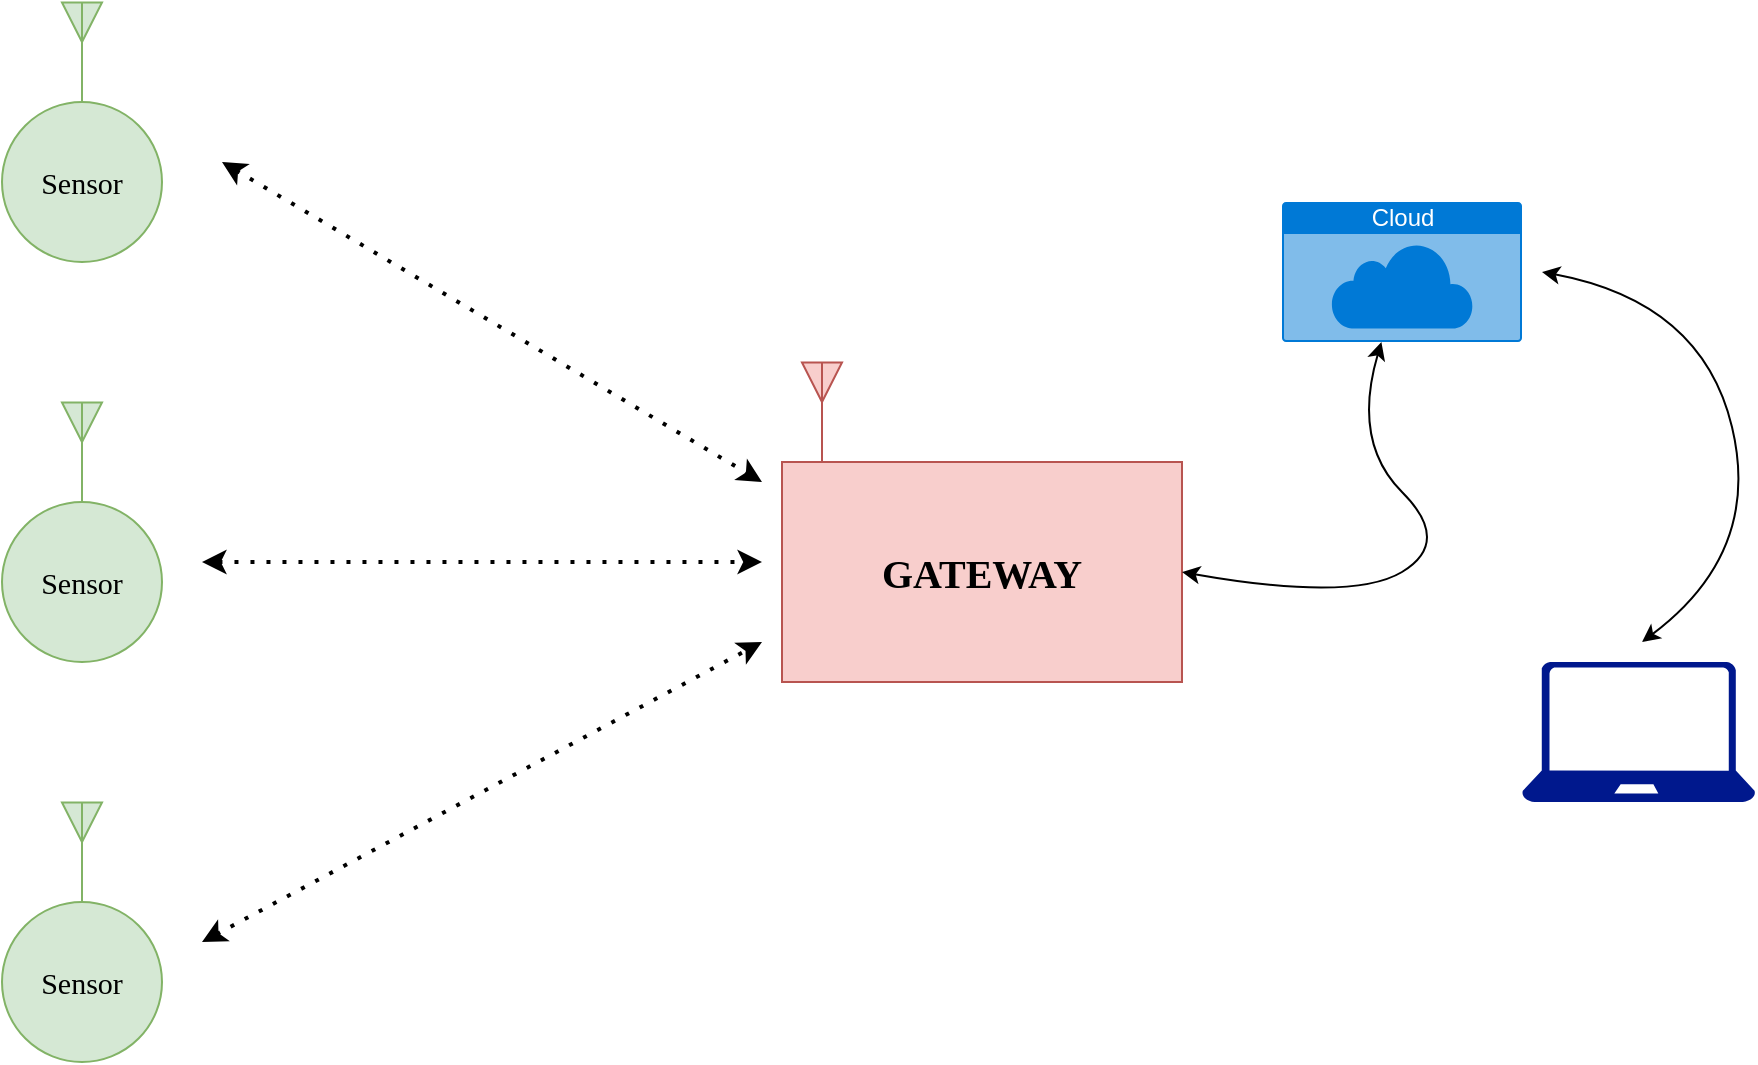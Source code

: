 <mxfile version="14.1.3" type="github">
  <diagram id="m4r_sEA798e7vU3h49Gg" name="Page-1">
    <mxGraphModel dx="1133" dy="621" grid="1" gridSize="10" guides="1" tooltips="1" connect="1" arrows="1" fold="1" page="1" pageScale="1" pageWidth="1100" pageHeight="850" math="0" shadow="0">
      <root>
        <mxCell id="0" />
        <mxCell id="1" parent="0" />
        <mxCell id="t5k42LL-5QC9sisi8yzs-1" value="Sensor" style="ellipse;whiteSpace=wrap;html=1;aspect=fixed;fillColor=#d5e8d4;strokeColor=#82b366;fontFamily=Verdana;fontSize=15;" vertex="1" parent="1">
          <mxGeometry x="130" y="130" width="80" height="80" as="geometry" />
        </mxCell>
        <mxCell id="t5k42LL-5QC9sisi8yzs-2" value="" style="verticalLabelPosition=bottom;shadow=0;dashed=0;align=center;html=1;verticalAlign=top;shape=mxgraph.electrical.radio.aerial_-_antenna_2;fillColor=#d5e8d4;strokeColor=#82b366;fontFamily=Verdana;" vertex="1" parent="1">
          <mxGeometry x="160" y="80" width="20" height="50" as="geometry" />
        </mxCell>
        <mxCell id="t5k42LL-5QC9sisi8yzs-4" value="Sensor" style="ellipse;whiteSpace=wrap;html=1;aspect=fixed;fillColor=#d5e8d4;strokeColor=#82b366;fontFamily=Verdana;fontSize=15;" vertex="1" parent="1">
          <mxGeometry x="130" y="330" width="80" height="80" as="geometry" />
        </mxCell>
        <mxCell id="t5k42LL-5QC9sisi8yzs-5" value="" style="verticalLabelPosition=bottom;shadow=0;dashed=0;align=center;html=1;verticalAlign=top;shape=mxgraph.electrical.radio.aerial_-_antenna_2;fillColor=#d5e8d4;strokeColor=#82b366;fontFamily=Verdana;" vertex="1" parent="1">
          <mxGeometry x="160" y="280" width="20" height="50" as="geometry" />
        </mxCell>
        <mxCell id="t5k42LL-5QC9sisi8yzs-6" value="Sensor" style="ellipse;whiteSpace=wrap;html=1;aspect=fixed;fillColor=#d5e8d4;strokeColor=#82b366;fontFamily=Verdana;fontSize=15;" vertex="1" parent="1">
          <mxGeometry x="130" y="530" width="80" height="80" as="geometry" />
        </mxCell>
        <mxCell id="t5k42LL-5QC9sisi8yzs-7" value="" style="verticalLabelPosition=bottom;shadow=0;dashed=0;align=center;html=1;verticalAlign=top;shape=mxgraph.electrical.radio.aerial_-_antenna_2;fillColor=#d5e8d4;strokeColor=#82b366;fontFamily=Verdana;" vertex="1" parent="1">
          <mxGeometry x="160" y="480" width="20" height="50" as="geometry" />
        </mxCell>
        <mxCell id="t5k42LL-5QC9sisi8yzs-8" value="" style="endArrow=classic;startArrow=classic;dashed=1;html=1;dashPattern=1 3;strokeWidth=2;fontFamily=Verdana;" edge="1" parent="1">
          <mxGeometry width="50" height="50" relative="1" as="geometry">
            <mxPoint x="230" y="550" as="sourcePoint" />
            <mxPoint x="510" y="400" as="targetPoint" />
          </mxGeometry>
        </mxCell>
        <mxCell id="t5k42LL-5QC9sisi8yzs-9" value="GATEWAY" style="rounded=0;whiteSpace=wrap;html=1;fillColor=#f8cecc;strokeColor=#b85450;fontFamily=Verdana;fontStyle=1;fontSize=20;" vertex="1" parent="1">
          <mxGeometry x="520" y="310" width="200" height="110" as="geometry" />
        </mxCell>
        <mxCell id="t5k42LL-5QC9sisi8yzs-12" value="" style="endArrow=classic;startArrow=classic;dashed=1;html=1;dashPattern=1 3;strokeWidth=2;fontFamily=Verdana;" edge="1" parent="1">
          <mxGeometry width="50" height="50" relative="1" as="geometry">
            <mxPoint x="230" y="360" as="sourcePoint" />
            <mxPoint x="510" y="360" as="targetPoint" />
          </mxGeometry>
        </mxCell>
        <mxCell id="t5k42LL-5QC9sisi8yzs-13" value="" style="endArrow=classic;startArrow=classic;dashed=1;html=1;dashPattern=1 3;strokeWidth=2;fontFamily=Verdana;" edge="1" parent="1">
          <mxGeometry width="50" height="50" relative="1" as="geometry">
            <mxPoint x="240" y="160" as="sourcePoint" />
            <mxPoint x="510" y="320" as="targetPoint" />
          </mxGeometry>
        </mxCell>
        <mxCell id="t5k42LL-5QC9sisi8yzs-14" value="" style="verticalLabelPosition=bottom;shadow=0;dashed=0;align=center;html=1;verticalAlign=top;shape=mxgraph.electrical.radio.aerial_-_antenna_2;fillColor=#f8cecc;strokeColor=#b85450;fontFamily=Verdana;" vertex="1" parent="1">
          <mxGeometry x="530" y="260" width="20" height="50" as="geometry" />
        </mxCell>
        <mxCell id="t5k42LL-5QC9sisi8yzs-15" value="Cloud" style="html=1;strokeColor=none;fillColor=#0079D6;labelPosition=center;verticalLabelPosition=middle;verticalAlign=top;align=center;fontSize=12;outlineConnect=0;spacingTop=-6;fontColor=#FFFFFF;shape=mxgraph.sitemap.cloud;" vertex="1" parent="1">
          <mxGeometry x="770" y="180" width="120" height="70" as="geometry" />
        </mxCell>
        <mxCell id="t5k42LL-5QC9sisi8yzs-20" value="" style="curved=1;startArrow=classic;endArrow=classic;html=1;fontFamily=Verdana;fontSize=20;exitX=1;exitY=0.5;exitDx=0;exitDy=0;" edge="1" parent="1" source="t5k42LL-5QC9sisi8yzs-9" target="t5k42LL-5QC9sisi8yzs-15">
          <mxGeometry width="50" height="50" relative="1" as="geometry">
            <mxPoint x="805" y="350" as="sourcePoint" />
            <mxPoint x="855" y="300" as="targetPoint" />
            <Array as="points">
              <mxPoint x="805" y="380" />
              <mxPoint x="855" y="350" />
              <mxPoint x="805" y="300" />
            </Array>
          </mxGeometry>
        </mxCell>
        <mxCell id="t5k42LL-5QC9sisi8yzs-21" value="" style="aspect=fixed;pointerEvents=1;shadow=0;dashed=0;html=1;strokeColor=none;labelPosition=center;verticalLabelPosition=bottom;verticalAlign=top;align=center;fillColor=#00188D;shape=mxgraph.azure.laptop;fontFamily=Verdana;fontSize=20;" vertex="1" parent="1">
          <mxGeometry x="890" y="410" width="116.67" height="70" as="geometry" />
        </mxCell>
        <mxCell id="t5k42LL-5QC9sisi8yzs-23" value="" style="curved=1;startArrow=classic;endArrow=classic;html=1;fontFamily=Verdana;fontSize=20;exitX=1;exitY=0.5;exitDx=0;exitDy=0;" edge="1" parent="1">
          <mxGeometry width="50" height="50" relative="1" as="geometry">
            <mxPoint x="900" y="215" as="sourcePoint" />
            <mxPoint x="950" y="400" as="targetPoint" />
            <Array as="points">
              <mxPoint x="980" y="230" />
              <mxPoint x="1010" y="355" />
            </Array>
          </mxGeometry>
        </mxCell>
      </root>
    </mxGraphModel>
  </diagram>
</mxfile>
